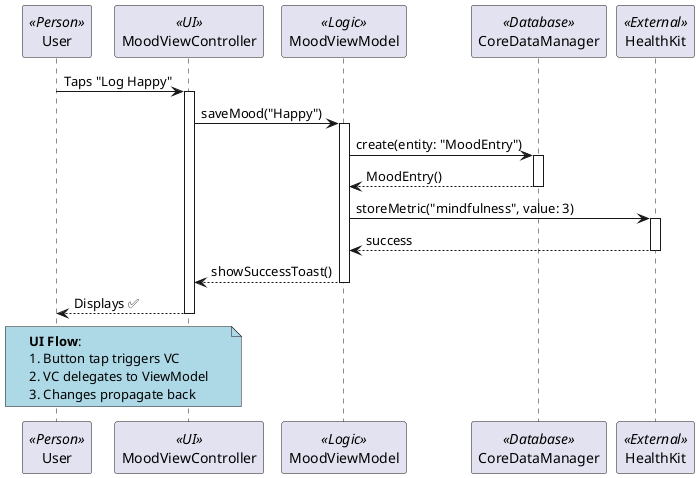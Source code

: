 @startuml MoodTracker_Sequence
participant User <<Person>>
participant MoodViewController <<UI>>
participant MoodViewModel <<Logic>>
participant CoreDataManager <<Database>>
participant HealthKit <<External>>

User -> MoodViewController: Taps "Log Happy"
activate MoodViewController

MoodViewController -> MoodViewModel: saveMood("Happy")
activate MoodViewModel

MoodViewModel -> CoreDataManager: create(entity: "MoodEntry")
activate CoreDataManager
CoreDataManager --> MoodViewModel: MoodEntry()
deactivate CoreDataManager

MoodViewModel -> HealthKit: storeMetric("mindfulness", value: 3)
activate HealthKit
HealthKit --> MoodViewModel: success
deactivate HealthKit

MoodViewModel --> MoodViewController: showSuccessToast()
deactivate MoodViewModel

MoodViewController --> User: Displays ✅
deactivate MoodViewController

note over User,MoodViewController #LightBlue
  **UI Flow**:
  1. Button tap triggers VC
  2. VC delegates to ViewModel
  3. Changes propagate back
end note
@enduml